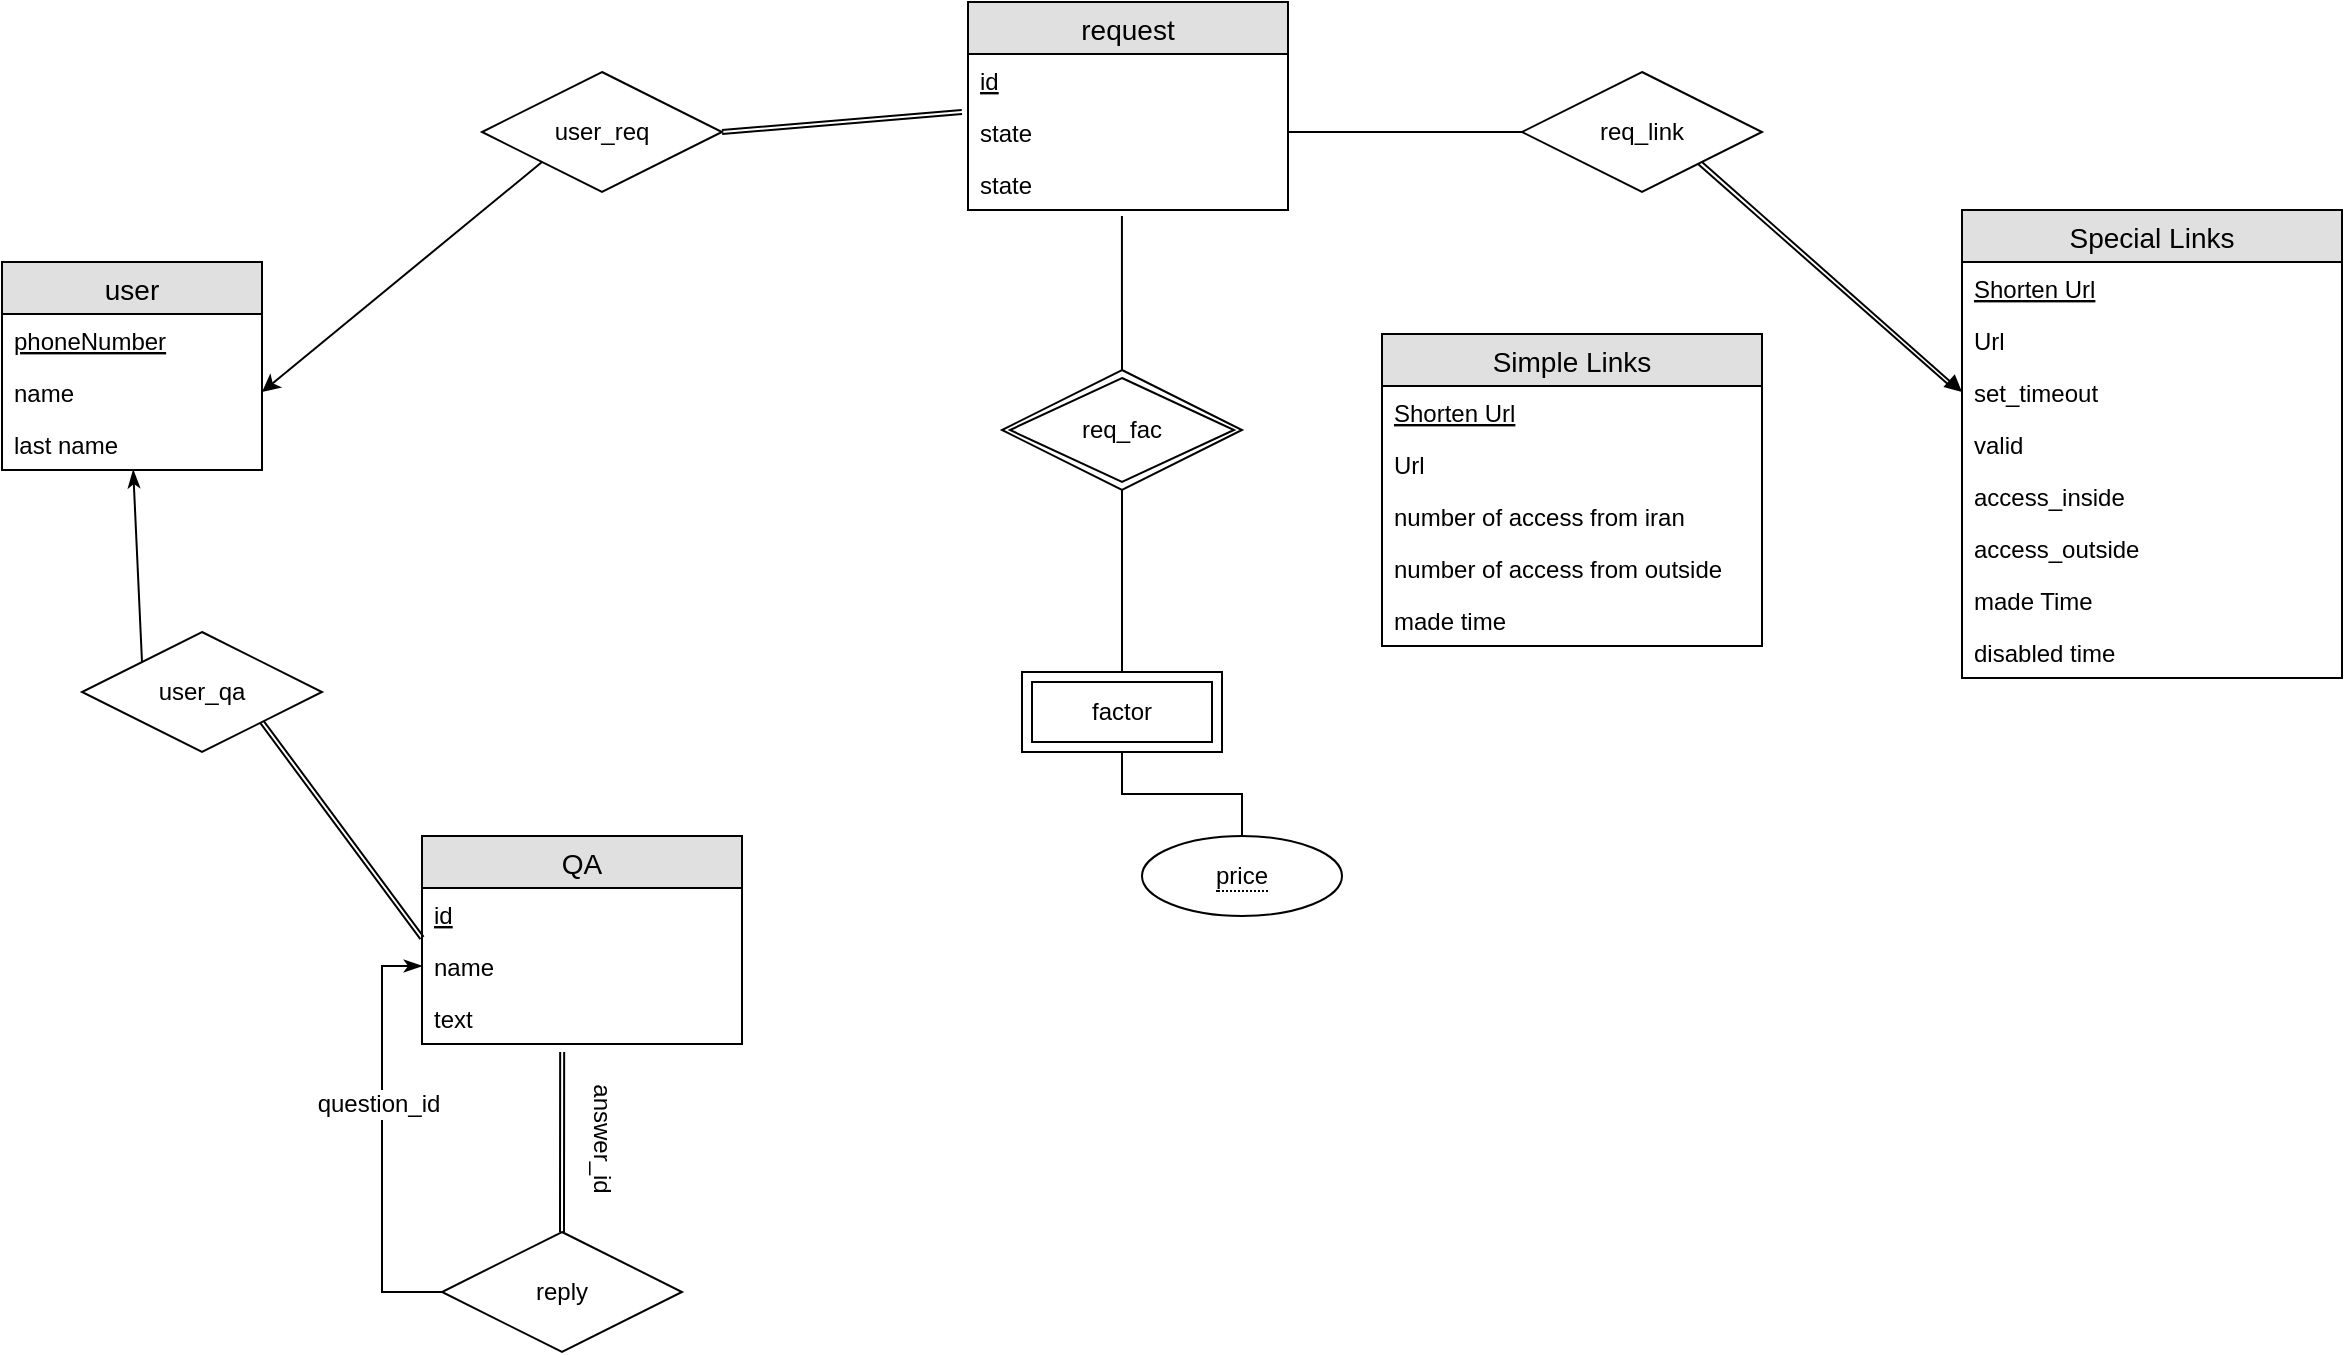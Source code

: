 <mxfile version="12.4.1" type="device" pages="1"><diagram id="bWBhTLVT_aBXbz9KWF1T" name="Page-1"><mxGraphModel dx="2272" dy="794" grid="1" gridSize="10" guides="1" tooltips="1" connect="1" arrows="1" fold="1" page="1" pageScale="1" pageWidth="850" pageHeight="1100" math="0" shadow="0"><root><mxCell id="0"/><mxCell id="1" parent="0"/><mxCell id="nLSb-5GzbApWkazzp04A-1" value="user" style="swimlane;fontStyle=0;childLayout=stackLayout;horizontal=1;startSize=26;fillColor=#e0e0e0;horizontalStack=0;resizeParent=1;resizeParentMax=0;resizeLast=0;collapsible=1;marginBottom=0;swimlaneFillColor=#ffffff;align=center;fontSize=14;" parent="1" vertex="1"><mxGeometry x="-320" y="375" width="130" height="104" as="geometry"/></mxCell><mxCell id="nLSb-5GzbApWkazzp04A-6" value="phoneNumber" style="text;strokeColor=none;fillColor=none;spacingLeft=4;spacingRight=4;overflow=hidden;rotatable=0;points=[[0,0.5],[1,0.5]];portConstraint=eastwest;fontSize=12;fontStyle=4" parent="nLSb-5GzbApWkazzp04A-1" vertex="1"><mxGeometry y="26" width="130" height="26" as="geometry"/></mxCell><mxCell id="nLSb-5GzbApWkazzp04A-3" value="name" style="text;strokeColor=none;fillColor=none;spacingLeft=4;spacingRight=4;overflow=hidden;rotatable=0;points=[[0,0.5],[1,0.5]];portConstraint=eastwest;fontSize=12;" parent="nLSb-5GzbApWkazzp04A-1" vertex="1"><mxGeometry y="52" width="130" height="26" as="geometry"/></mxCell><mxCell id="nLSb-5GzbApWkazzp04A-4" value="last name" style="text;strokeColor=none;fillColor=none;spacingLeft=4;spacingRight=4;overflow=hidden;rotatable=0;points=[[0,0.5],[1,0.5]];portConstraint=eastwest;fontSize=12;" parent="nLSb-5GzbApWkazzp04A-1" vertex="1"><mxGeometry y="78" width="130" height="26" as="geometry"/></mxCell><mxCell id="nLSb-5GzbApWkazzp04A-7" value="Special Links" style="swimlane;fontStyle=0;childLayout=stackLayout;horizontal=1;startSize=26;fillColor=#e0e0e0;horizontalStack=0;resizeParent=1;resizeParentMax=0;resizeLast=0;collapsible=1;marginBottom=0;swimlaneFillColor=#ffffff;align=center;fontSize=14;" parent="1" vertex="1"><mxGeometry x="660" y="349" width="190" height="234" as="geometry"/></mxCell><mxCell id="nLSb-5GzbApWkazzp04A-9" value="Shorten Url" style="text;strokeColor=none;fillColor=none;spacingLeft=4;spacingRight=4;overflow=hidden;rotatable=0;points=[[0,0.5],[1,0.5]];portConstraint=eastwest;fontSize=12;fontStyle=4" parent="nLSb-5GzbApWkazzp04A-7" vertex="1"><mxGeometry y="26" width="190" height="26" as="geometry"/></mxCell><mxCell id="nLSb-5GzbApWkazzp04A-8" value="Url" style="text;strokeColor=none;fillColor=none;spacingLeft=4;spacingRight=4;overflow=hidden;rotatable=0;points=[[0,0.5],[1,0.5]];portConstraint=eastwest;fontSize=12;" parent="nLSb-5GzbApWkazzp04A-7" vertex="1"><mxGeometry y="52" width="190" height="26" as="geometry"/></mxCell><mxCell id="nLSb-5GzbApWkazzp04A-27" value="set_timeout" style="text;strokeColor=none;fillColor=none;spacingLeft=4;spacingRight=4;overflow=hidden;rotatable=0;points=[[0,0.5],[1,0.5]];portConstraint=eastwest;fontSize=12;" parent="nLSb-5GzbApWkazzp04A-7" vertex="1"><mxGeometry y="78" width="190" height="26" as="geometry"/></mxCell><mxCell id="nLSb-5GzbApWkazzp04A-48" value="valid" style="text;strokeColor=none;fillColor=none;spacingLeft=4;spacingRight=4;overflow=hidden;rotatable=0;points=[[0,0.5],[1,0.5]];portConstraint=eastwest;fontSize=12;" parent="nLSb-5GzbApWkazzp04A-7" vertex="1"><mxGeometry y="104" width="190" height="26" as="geometry"/></mxCell><mxCell id="nLSb-5GzbApWkazzp04A-93" value="access_inside " style="text;strokeColor=none;fillColor=none;spacingLeft=4;spacingRight=4;overflow=hidden;rotatable=0;points=[[0,0.5],[1,0.5]];portConstraint=eastwest;fontSize=12;" parent="nLSb-5GzbApWkazzp04A-7" vertex="1"><mxGeometry y="130" width="190" height="26" as="geometry"/></mxCell><mxCell id="nLSb-5GzbApWkazzp04A-99" value="access_outside " style="text;strokeColor=none;fillColor=none;spacingLeft=4;spacingRight=4;overflow=hidden;rotatable=0;points=[[0,0.5],[1,0.5]];portConstraint=eastwest;fontSize=12;" parent="nLSb-5GzbApWkazzp04A-7" vertex="1"><mxGeometry y="156" width="190" height="26" as="geometry"/></mxCell><mxCell id="vrBm2zbacD0hYj1QIszx-1" value="made Time" style="text;strokeColor=none;fillColor=none;spacingLeft=4;spacingRight=4;overflow=hidden;rotatable=0;points=[[0,0.5],[1,0.5]];portConstraint=eastwest;fontSize=12;" parent="nLSb-5GzbApWkazzp04A-7" vertex="1"><mxGeometry y="182" width="190" height="26" as="geometry"/></mxCell><mxCell id="vrBm2zbacD0hYj1QIszx-2" value="disabled time" style="text;strokeColor=none;fillColor=none;spacingLeft=4;spacingRight=4;overflow=hidden;rotatable=0;points=[[0,0.5],[1,0.5]];portConstraint=eastwest;fontSize=12;" parent="nLSb-5GzbApWkazzp04A-7" vertex="1"><mxGeometry y="208" width="190" height="26" as="geometry"/></mxCell><mxCell id="nLSb-5GzbApWkazzp04A-50" value="request" style="swimlane;fontStyle=0;childLayout=stackLayout;horizontal=1;startSize=26;fillColor=#e0e0e0;horizontalStack=0;resizeParent=1;resizeParentMax=0;resizeLast=0;collapsible=1;marginBottom=0;swimlaneFillColor=#ffffff;align=center;fontSize=14;" parent="1" vertex="1"><mxGeometry x="163" y="245" width="160" height="104" as="geometry"/></mxCell><mxCell id="nLSb-5GzbApWkazzp04A-51" value="id" style="text;strokeColor=none;fillColor=none;spacingLeft=4;spacingRight=4;overflow=hidden;rotatable=0;points=[[0,0.5],[1,0.5]];portConstraint=eastwest;fontSize=12;fontStyle=4" parent="nLSb-5GzbApWkazzp04A-50" vertex="1"><mxGeometry y="26" width="160" height="26" as="geometry"/></mxCell><mxCell id="H6nzGsW5DazlYqXnXIC1-6" value="state" style="text;strokeColor=none;fillColor=none;spacingLeft=4;spacingRight=4;overflow=hidden;rotatable=0;points=[[0,0.5],[1,0.5]];portConstraint=eastwest;fontSize=12;" vertex="1" parent="nLSb-5GzbApWkazzp04A-50"><mxGeometry y="52" width="160" height="26" as="geometry"/></mxCell><mxCell id="nLSb-5GzbApWkazzp04A-52" value="state" style="text;strokeColor=none;fillColor=none;spacingLeft=4;spacingRight=4;overflow=hidden;rotatable=0;points=[[0,0.5],[1,0.5]];portConstraint=eastwest;fontSize=12;" parent="nLSb-5GzbApWkazzp04A-50" vertex="1"><mxGeometry y="78" width="160" height="26" as="geometry"/></mxCell><mxCell id="nLSb-5GzbApWkazzp04A-54" value="user_req" style="shape=rhombus;perimeter=rhombusPerimeter;whiteSpace=wrap;html=1;align=center;" parent="1" vertex="1"><mxGeometry x="-80" y="280" width="120" height="60" as="geometry"/></mxCell><mxCell id="nLSb-5GzbApWkazzp04A-60" value="" style="endArrow=none;html=1;entryX=0;entryY=1;entryDx=0;entryDy=0;exitX=1;exitY=0.5;exitDx=0;exitDy=0;startArrow=classic;startFill=1;" parent="1" source="nLSb-5GzbApWkazzp04A-3" target="nLSb-5GzbApWkazzp04A-54" edge="1"><mxGeometry width="50" height="50" relative="1" as="geometry"><mxPoint x="-140" y="330" as="sourcePoint"/><mxPoint x="-90" y="280" as="targetPoint"/></mxGeometry></mxCell><mxCell id="H6nzGsW5DazlYqXnXIC1-9" style="edgeStyle=orthogonalEdgeStyle;rounded=0;orthogonalLoop=1;jettySize=auto;html=1;exitX=0;exitY=0.5;exitDx=0;exitDy=0;entryX=1;entryY=0.5;entryDx=0;entryDy=0;endArrow=none;endFill=0;" edge="1" parent="1" source="nLSb-5GzbApWkazzp04A-64" target="H6nzGsW5DazlYqXnXIC1-6"><mxGeometry relative="1" as="geometry"/></mxCell><mxCell id="nLSb-5GzbApWkazzp04A-64" value="req_link" style="shape=rhombus;perimeter=rhombusPerimeter;whiteSpace=wrap;html=1;align=center;" parent="1" vertex="1"><mxGeometry x="440" y="280" width="120" height="60" as="geometry"/></mxCell><mxCell id="nLSb-5GzbApWkazzp04A-68" value="req_fac" style="shape=rhombus;double=1;perimeter=rhombusPerimeter;whiteSpace=wrap;html=1;align=center;" parent="1" vertex="1"><mxGeometry x="180" y="429" width="120" height="60" as="geometry"/></mxCell><mxCell id="nLSb-5GzbApWkazzp04A-69" value="" style="endArrow=none;html=1;entryX=0.481;entryY=1.115;entryDx=0;entryDy=0;entryPerimeter=0;exitX=0.5;exitY=0;exitDx=0;exitDy=0;" parent="1" source="nLSb-5GzbApWkazzp04A-68" target="nLSb-5GzbApWkazzp04A-52" edge="1"><mxGeometry width="50" height="50" relative="1" as="geometry"><mxPoint x="-320" y="580" as="sourcePoint"/><mxPoint x="240.12" y="350.274" as="targetPoint"/></mxGeometry></mxCell><mxCell id="nLSb-5GzbApWkazzp04A-76" value="factor" style="shape=ext;margin=3;double=1;whiteSpace=wrap;html=1;align=center;" parent="1" vertex="1"><mxGeometry x="190" y="580" width="100" height="40" as="geometry"/></mxCell><mxCell id="nLSb-5GzbApWkazzp04A-78" value="" style="endArrow=none;html=1;entryX=0.5;entryY=1;entryDx=0;entryDy=0;exitX=0.5;exitY=0;exitDx=0;exitDy=0;" parent="1" source="nLSb-5GzbApWkazzp04A-76" target="nLSb-5GzbApWkazzp04A-68" edge="1"><mxGeometry width="50" height="50" relative="1" as="geometry"><mxPoint x="-280" y="740" as="sourcePoint"/><mxPoint x="-230" y="690" as="targetPoint"/></mxGeometry></mxCell><mxCell id="nLSb-5GzbApWkazzp04A-80" value="QA" style="swimlane;fontStyle=0;childLayout=stackLayout;horizontal=1;startSize=26;fillColor=#e0e0e0;horizontalStack=0;resizeParent=1;resizeParentMax=0;resizeLast=0;collapsible=1;marginBottom=0;swimlaneFillColor=#ffffff;align=center;fontSize=14;" parent="1" vertex="1"><mxGeometry x="-110" y="662" width="160" height="104" as="geometry"/></mxCell><mxCell id="nLSb-5GzbApWkazzp04A-81" value="id" style="text;strokeColor=none;fillColor=none;spacingLeft=4;spacingRight=4;overflow=hidden;rotatable=0;points=[[0,0.5],[1,0.5]];portConstraint=eastwest;fontSize=12;fontStyle=4" parent="nLSb-5GzbApWkazzp04A-80" vertex="1"><mxGeometry y="26" width="160" height="26" as="geometry"/></mxCell><mxCell id="nLSb-5GzbApWkazzp04A-82" value="name" style="text;strokeColor=none;fillColor=none;spacingLeft=4;spacingRight=4;overflow=hidden;rotatable=0;points=[[0,0.5],[1,0.5]];portConstraint=eastwest;fontSize=12;fontStyle=0" parent="nLSb-5GzbApWkazzp04A-80" vertex="1"><mxGeometry y="52" width="160" height="26" as="geometry"/></mxCell><mxCell id="nLSb-5GzbApWkazzp04A-83" value="text" style="text;strokeColor=none;fillColor=none;spacingLeft=4;spacingRight=4;overflow=hidden;rotatable=0;points=[[0,0.5],[1,0.5]];portConstraint=eastwest;fontSize=12;fontStyle=0" parent="nLSb-5GzbApWkazzp04A-80" vertex="1"><mxGeometry y="78" width="160" height="26" as="geometry"/></mxCell><mxCell id="nLSb-5GzbApWkazzp04A-86" value="" style="html=1;rounded=0;startArrow=block;startFill=1;endArrow=none;endFill=0;exitX=0;exitY=0.5;exitDx=0;exitDy=0;entryX=1;entryY=1;entryDx=0;entryDy=0;" parent="1" source="nLSb-5GzbApWkazzp04A-27" target="nLSb-5GzbApWkazzp04A-64" edge="1"><mxGeometry relative="1" as="geometry"><mxPoint x="335.16" y="306.012" as="sourcePoint"/><mxPoint x="448" y="320" as="targetPoint"/></mxGeometry></mxCell><mxCell id="nLSb-5GzbApWkazzp04A-88" value="user_qa" style="shape=rhombus;perimeter=rhombusPerimeter;whiteSpace=wrap;html=1;align=center;" parent="1" vertex="1"><mxGeometry x="-280" y="560" width="120" height="60" as="geometry"/></mxCell><mxCell id="nLSb-5GzbApWkazzp04A-92" value="" style="endArrow=classicThin;html=1;exitX=0;exitY=0;exitDx=0;exitDy=0;endFill=1;" parent="1" source="nLSb-5GzbApWkazzp04A-88" target="nLSb-5GzbApWkazzp04A-4" edge="1"><mxGeometry width="50" height="50" relative="1" as="geometry"><mxPoint x="-320" y="790" as="sourcePoint"/><mxPoint x="-270" y="740" as="targetPoint"/></mxGeometry></mxCell><mxCell id="nLSb-5GzbApWkazzp04A-101" value="Simple Links" style="swimlane;fontStyle=0;childLayout=stackLayout;horizontal=1;startSize=26;fillColor=#e0e0e0;horizontalStack=0;resizeParent=1;resizeParentMax=0;resizeLast=0;collapsible=1;marginBottom=0;swimlaneFillColor=#ffffff;align=center;fontSize=14;" parent="1" vertex="1"><mxGeometry x="370" y="411" width="190" height="156" as="geometry"/></mxCell><mxCell id="nLSb-5GzbApWkazzp04A-102" value="Shorten Url" style="text;strokeColor=none;fillColor=none;spacingLeft=4;spacingRight=4;overflow=hidden;rotatable=0;points=[[0,0.5],[1,0.5]];portConstraint=eastwest;fontSize=12;fontStyle=4" parent="nLSb-5GzbApWkazzp04A-101" vertex="1"><mxGeometry y="26" width="190" height="26" as="geometry"/></mxCell><mxCell id="nLSb-5GzbApWkazzp04A-103" value="Url" style="text;strokeColor=none;fillColor=none;spacingLeft=4;spacingRight=4;overflow=hidden;rotatable=0;points=[[0,0.5],[1,0.5]];portConstraint=eastwest;fontSize=12;" parent="nLSb-5GzbApWkazzp04A-101" vertex="1"><mxGeometry y="52" width="190" height="26" as="geometry"/></mxCell><mxCell id="nLSb-5GzbApWkazzp04A-106" value="number of access from iran" style="text;strokeColor=none;fillColor=none;spacingLeft=4;spacingRight=4;overflow=hidden;rotatable=0;points=[[0,0.5],[1,0.5]];portConstraint=eastwest;fontSize=12;" parent="nLSb-5GzbApWkazzp04A-101" vertex="1"><mxGeometry y="78" width="190" height="26" as="geometry"/></mxCell><mxCell id="nLSb-5GzbApWkazzp04A-107" value="number of access from outside" style="text;strokeColor=none;fillColor=none;spacingLeft=4;spacingRight=4;overflow=hidden;rotatable=0;points=[[0,0.5],[1,0.5]];portConstraint=eastwest;fontSize=12;" parent="nLSb-5GzbApWkazzp04A-101" vertex="1"><mxGeometry y="104" width="190" height="26" as="geometry"/></mxCell><mxCell id="vrBm2zbacD0hYj1QIszx-3" value="made time" style="text;strokeColor=none;fillColor=none;spacingLeft=4;spacingRight=4;overflow=hidden;rotatable=0;points=[[0,0.5],[1,0.5]];portConstraint=eastwest;fontSize=12;" parent="nLSb-5GzbApWkazzp04A-101" vertex="1"><mxGeometry y="130" width="190" height="26" as="geometry"/></mxCell><mxCell id="H6nzGsW5DazlYqXnXIC1-5" value="" style="shape=link;html=1;rounded=0;startArrow=classic;startFill=1;endArrow=none;endFill=0;exitX=1;exitY=0.5;exitDx=0;exitDy=0;width=-2;entryX=-0.019;entryY=0.115;entryDx=0;entryDy=0;entryPerimeter=0;" edge="1" parent="1" source="nLSb-5GzbApWkazzp04A-54" target="H6nzGsW5DazlYqXnXIC1-6"><mxGeometry relative="1" as="geometry"><mxPoint x="335.16" y="306.012" as="sourcePoint"/><mxPoint x="170" y="310" as="targetPoint"/></mxGeometry></mxCell><mxCell id="H6nzGsW5DazlYqXnXIC1-10" value="" style="endArrow=none;html=1;exitX=0.7;exitY=0.817;exitDx=0;exitDy=0;exitPerimeter=0;" edge="1" parent="1"><mxGeometry width="50" height="50" relative="1" as="geometry"><mxPoint x="528" y="326.02" as="sourcePoint"/><mxPoint x="654" y="437" as="targetPoint"/></mxGeometry></mxCell><mxCell id="H6nzGsW5DazlYqXnXIC1-13" style="edgeStyle=orthogonalEdgeStyle;rounded=0;orthogonalLoop=1;jettySize=auto;html=1;entryX=0.5;entryY=1;entryDx=0;entryDy=0;startArrow=none;startFill=0;endArrow=none;endFill=0;endSize=12;targetPerimeterSpacing=8;" edge="1" parent="1" source="H6nzGsW5DazlYqXnXIC1-12" target="nLSb-5GzbApWkazzp04A-76"><mxGeometry relative="1" as="geometry"/></mxCell><mxCell id="H6nzGsW5DazlYqXnXIC1-12" value="&lt;span style=&quot;border-bottom: 1px dotted&quot;&gt;price&lt;/span&gt;" style="ellipse;whiteSpace=wrap;html=1;align=center;" vertex="1" parent="1"><mxGeometry x="250" y="662" width="100" height="40" as="geometry"/></mxCell><mxCell id="H6nzGsW5DazlYqXnXIC1-14" value="reply" style="shape=rhombus;perimeter=rhombusPerimeter;whiteSpace=wrap;html=1;align=center;" vertex="1" parent="1"><mxGeometry x="-100" y="860" width="120" height="60" as="geometry"/></mxCell><mxCell id="H6nzGsW5DazlYqXnXIC1-19" style="edgeStyle=orthogonalEdgeStyle;rounded=0;orthogonalLoop=1;jettySize=auto;html=1;entryX=0;entryY=0.5;entryDx=0;entryDy=0;startArrow=classicThin;startFill=1;endArrow=none;endFill=0;endSize=12;targetPerimeterSpacing=8;" edge="1" parent="1" source="nLSb-5GzbApWkazzp04A-82" target="H6nzGsW5DazlYqXnXIC1-14"><mxGeometry relative="1" as="geometry"/></mxCell><mxCell id="H6nzGsW5DazlYqXnXIC1-23" value="question_id" style="text;html=1;align=center;verticalAlign=middle;resizable=0;points=[];;labelBackgroundColor=#ffffff;" vertex="1" connectable="0" parent="H6nzGsW5DazlYqXnXIC1-19"><mxGeometry x="-0.164" y="-2" relative="1" as="geometry"><mxPoint as="offset"/></mxGeometry></mxCell><mxCell id="H6nzGsW5DazlYqXnXIC1-25" value="" style="shape=link;html=1;rounded=0;startArrow=classic;startFill=1;endArrow=none;endFill=0;exitX=1;exitY=1;exitDx=0;exitDy=0;width=-2;entryX=0;entryY=0.962;entryDx=0;entryDy=0;entryPerimeter=0;" edge="1" parent="1" source="nLSb-5GzbApWkazzp04A-88" target="nLSb-5GzbApWkazzp04A-81"><mxGeometry relative="1" as="geometry"><mxPoint x="-90" y="625" as="sourcePoint"/><mxPoint x="29.96" y="614.99" as="targetPoint"/></mxGeometry></mxCell><mxCell id="H6nzGsW5DazlYqXnXIC1-26" value="" style="shape=link;html=1;rounded=0;startArrow=classic;startFill=1;endArrow=none;endFill=0;width=-2;entryX=0.5;entryY=0;entryDx=0;entryDy=0;exitX=0.438;exitY=1.154;exitDx=0;exitDy=0;exitPerimeter=0;" edge="1" parent="1" source="nLSb-5GzbApWkazzp04A-83" target="H6nzGsW5DazlYqXnXIC1-14"><mxGeometry relative="1" as="geometry"><mxPoint x="170" y="830" as="sourcePoint"/><mxPoint x="-100" y="723.012" as="targetPoint"/></mxGeometry></mxCell><mxCell id="H6nzGsW5DazlYqXnXIC1-27" value="answer_id&lt;br&gt;" style="text;html=1;align=center;verticalAlign=middle;resizable=0;points=[];;autosize=1;direction=south;rotation=90;" vertex="1" parent="1"><mxGeometry x="-30" y="778" width="20" height="70" as="geometry"/></mxCell></root></mxGraphModel></diagram></mxfile>